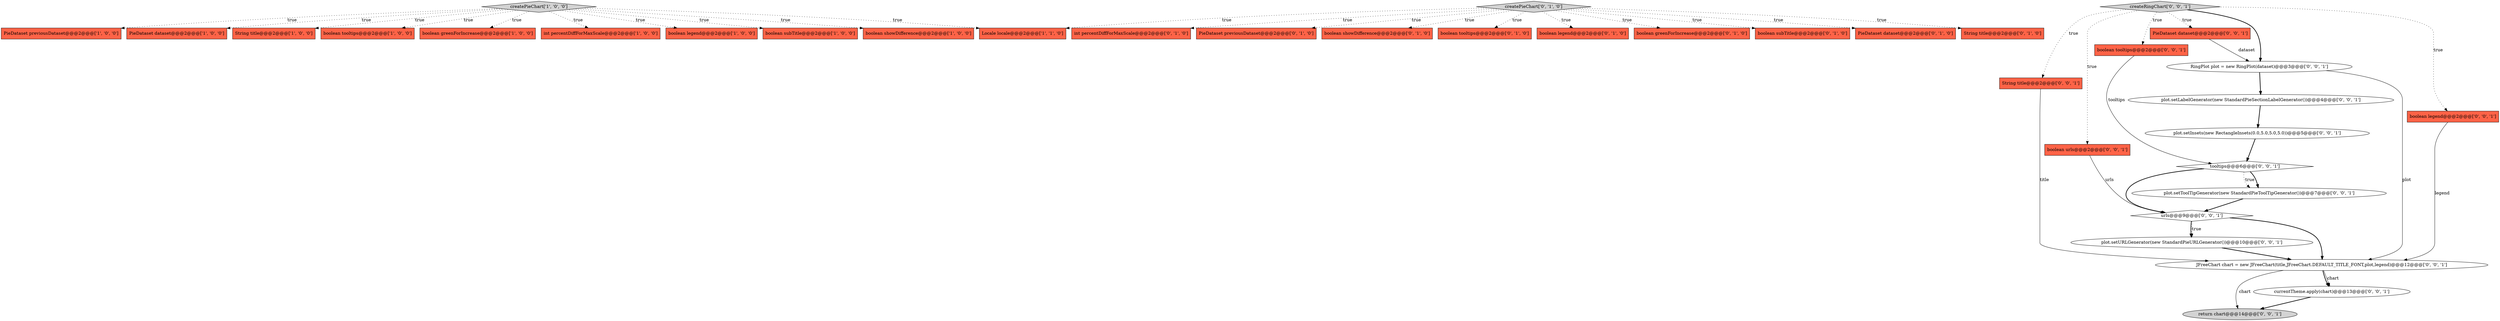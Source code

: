 digraph {
9 [style = filled, label = "PieDataset previousDataset@@@2@@@['1', '0', '0']", fillcolor = tomato, shape = box image = "AAA0AAABBB1BBB"];
27 [style = filled, label = "return chart@@@14@@@['0', '0', '1']", fillcolor = lightgray, shape = ellipse image = "AAA0AAABBB3BBB"];
28 [style = filled, label = "plot.setToolTipGenerator(new StandardPieToolTipGenerator())@@@7@@@['0', '0', '1']", fillcolor = white, shape = ellipse image = "AAA0AAABBB3BBB"];
23 [style = filled, label = "urls@@@9@@@['0', '0', '1']", fillcolor = white, shape = diamond image = "AAA0AAABBB3BBB"];
4 [style = filled, label = "PieDataset dataset@@@2@@@['1', '0', '0']", fillcolor = tomato, shape = box image = "AAA0AAABBB1BBB"];
30 [style = filled, label = "createRingChart['0', '0', '1']", fillcolor = lightgray, shape = diamond image = "AAA0AAABBB3BBB"];
19 [style = filled, label = "int percentDiffForMaxScale@@@2@@@['0', '1', '0']", fillcolor = tomato, shape = box image = "AAA0AAABBB2BBB"];
15 [style = filled, label = "createPieChart['0', '1', '0']", fillcolor = lightgray, shape = diamond image = "AAA0AAABBB2BBB"];
17 [style = filled, label = "PieDataset previousDataset@@@2@@@['0', '1', '0']", fillcolor = tomato, shape = box image = "AAA0AAABBB2BBB"];
1 [style = filled, label = "String title@@@2@@@['1', '0', '0']", fillcolor = tomato, shape = box image = "AAA0AAABBB1BBB"];
36 [style = filled, label = "plot.setInsets(new RectangleInsets(0.0,5.0,5.0,5.0))@@@5@@@['0', '0', '1']", fillcolor = white, shape = ellipse image = "AAA0AAABBB3BBB"];
16 [style = filled, label = "boolean showDifference@@@2@@@['0', '1', '0']", fillcolor = tomato, shape = box image = "AAA0AAABBB2BBB"];
0 [style = filled, label = "boolean tooltips@@@2@@@['1', '0', '0']", fillcolor = tomato, shape = box image = "AAA0AAABBB1BBB"];
22 [style = filled, label = "plot.setURLGenerator(new StandardPieURLGenerator())@@@10@@@['0', '0', '1']", fillcolor = white, shape = ellipse image = "AAA0AAABBB3BBB"];
13 [style = filled, label = "boolean tooltips@@@2@@@['0', '1', '0']", fillcolor = tomato, shape = box image = "AAA0AAABBB2BBB"];
2 [style = filled, label = "boolean greenForIncrease@@@2@@@['1', '0', '0']", fillcolor = tomato, shape = box image = "AAA0AAABBB1BBB"];
21 [style = filled, label = "boolean tooltips@@@2@@@['0', '0', '1']", fillcolor = tomato, shape = box image = "AAA0AAABBB3BBB"];
25 [style = filled, label = "String title@@@2@@@['0', '0', '1']", fillcolor = tomato, shape = box image = "AAA0AAABBB3BBB"];
31 [style = filled, label = "tooltips@@@6@@@['0', '0', '1']", fillcolor = white, shape = diamond image = "AAA0AAABBB3BBB"];
20 [style = filled, label = "boolean legend@@@2@@@['0', '1', '0']", fillcolor = tomato, shape = box image = "AAA0AAABBB2BBB"];
18 [style = filled, label = "boolean greenForIncrease@@@2@@@['0', '1', '0']", fillcolor = tomato, shape = box image = "AAA0AAABBB2BBB"];
32 [style = filled, label = "PieDataset dataset@@@2@@@['0', '0', '1']", fillcolor = tomato, shape = box image = "AAA0AAABBB3BBB"];
8 [style = filled, label = "int percentDiffForMaxScale@@@2@@@['1', '0', '0']", fillcolor = tomato, shape = box image = "AAA0AAABBB1BBB"];
14 [style = filled, label = "boolean subTitle@@@2@@@['0', '1', '0']", fillcolor = tomato, shape = box image = "AAA0AAABBB2BBB"];
12 [style = filled, label = "PieDataset dataset@@@2@@@['0', '1', '0']", fillcolor = tomato, shape = box image = "AAA0AAABBB2BBB"];
5 [style = filled, label = "boolean legend@@@2@@@['1', '0', '0']", fillcolor = tomato, shape = box image = "AAA0AAABBB1BBB"];
6 [style = filled, label = "boolean subTitle@@@2@@@['1', '0', '0']", fillcolor = tomato, shape = box image = "AAA0AAABBB1BBB"];
26 [style = filled, label = "RingPlot plot = new RingPlot(dataset)@@@3@@@['0', '0', '1']", fillcolor = white, shape = ellipse image = "AAA0AAABBB3BBB"];
34 [style = filled, label = "boolean legend@@@2@@@['0', '0', '1']", fillcolor = tomato, shape = box image = "AAA0AAABBB3BBB"];
35 [style = filled, label = "boolean urls@@@2@@@['0', '0', '1']", fillcolor = tomato, shape = box image = "AAA0AAABBB3BBB"];
33 [style = filled, label = "plot.setLabelGenerator(new StandardPieSectionLabelGenerator())@@@4@@@['0', '0', '1']", fillcolor = white, shape = ellipse image = "AAA0AAABBB3BBB"];
11 [style = filled, label = "String title@@@2@@@['0', '1', '0']", fillcolor = tomato, shape = box image = "AAA0AAABBB2BBB"];
3 [style = filled, label = "boolean showDifference@@@2@@@['1', '0', '0']", fillcolor = tomato, shape = box image = "AAA0AAABBB1BBB"];
24 [style = filled, label = "JFreeChart chart = new JFreeChart(title,JFreeChart.DEFAULT_TITLE_FONT,plot,legend)@@@12@@@['0', '0', '1']", fillcolor = white, shape = ellipse image = "AAA0AAABBB3BBB"];
10 [style = filled, label = "Locale locale@@@2@@@['1', '1', '0']", fillcolor = tomato, shape = box image = "AAA0AAABBB1BBB"];
29 [style = filled, label = "currentTheme.apply(chart)@@@13@@@['0', '0', '1']", fillcolor = white, shape = ellipse image = "AAA0AAABBB3BBB"];
7 [style = filled, label = "createPieChart['1', '0', '0']", fillcolor = lightgray, shape = diamond image = "AAA0AAABBB1BBB"];
7->2 [style = dotted, label="true"];
15->17 [style = dotted, label="true"];
15->19 [style = dotted, label="true"];
23->22 [style = bold, label=""];
35->23 [style = solid, label="urls"];
30->26 [style = bold, label=""];
29->27 [style = bold, label=""];
7->4 [style = dotted, label="true"];
15->13 [style = dotted, label="true"];
23->24 [style = bold, label=""];
22->24 [style = bold, label=""];
21->31 [style = solid, label="tooltips"];
31->28 [style = dotted, label="true"];
7->8 [style = dotted, label="true"];
7->10 [style = dotted, label="true"];
15->18 [style = dotted, label="true"];
28->23 [style = bold, label=""];
15->11 [style = dotted, label="true"];
26->33 [style = bold, label=""];
7->1 [style = dotted, label="true"];
30->21 [style = dotted, label="true"];
30->35 [style = dotted, label="true"];
7->9 [style = dotted, label="true"];
15->10 [style = dotted, label="true"];
30->32 [style = dotted, label="true"];
7->5 [style = dotted, label="true"];
23->22 [style = dotted, label="true"];
25->24 [style = solid, label="title"];
36->31 [style = bold, label=""];
15->20 [style = dotted, label="true"];
30->25 [style = dotted, label="true"];
30->34 [style = dotted, label="true"];
24->29 [style = solid, label="chart"];
32->26 [style = solid, label="dataset"];
15->16 [style = dotted, label="true"];
7->0 [style = dotted, label="true"];
26->24 [style = solid, label="plot"];
15->14 [style = dotted, label="true"];
24->29 [style = bold, label=""];
31->28 [style = bold, label=""];
34->24 [style = solid, label="legend"];
33->36 [style = bold, label=""];
24->27 [style = solid, label="chart"];
31->23 [style = bold, label=""];
7->3 [style = dotted, label="true"];
15->12 [style = dotted, label="true"];
7->6 [style = dotted, label="true"];
}
